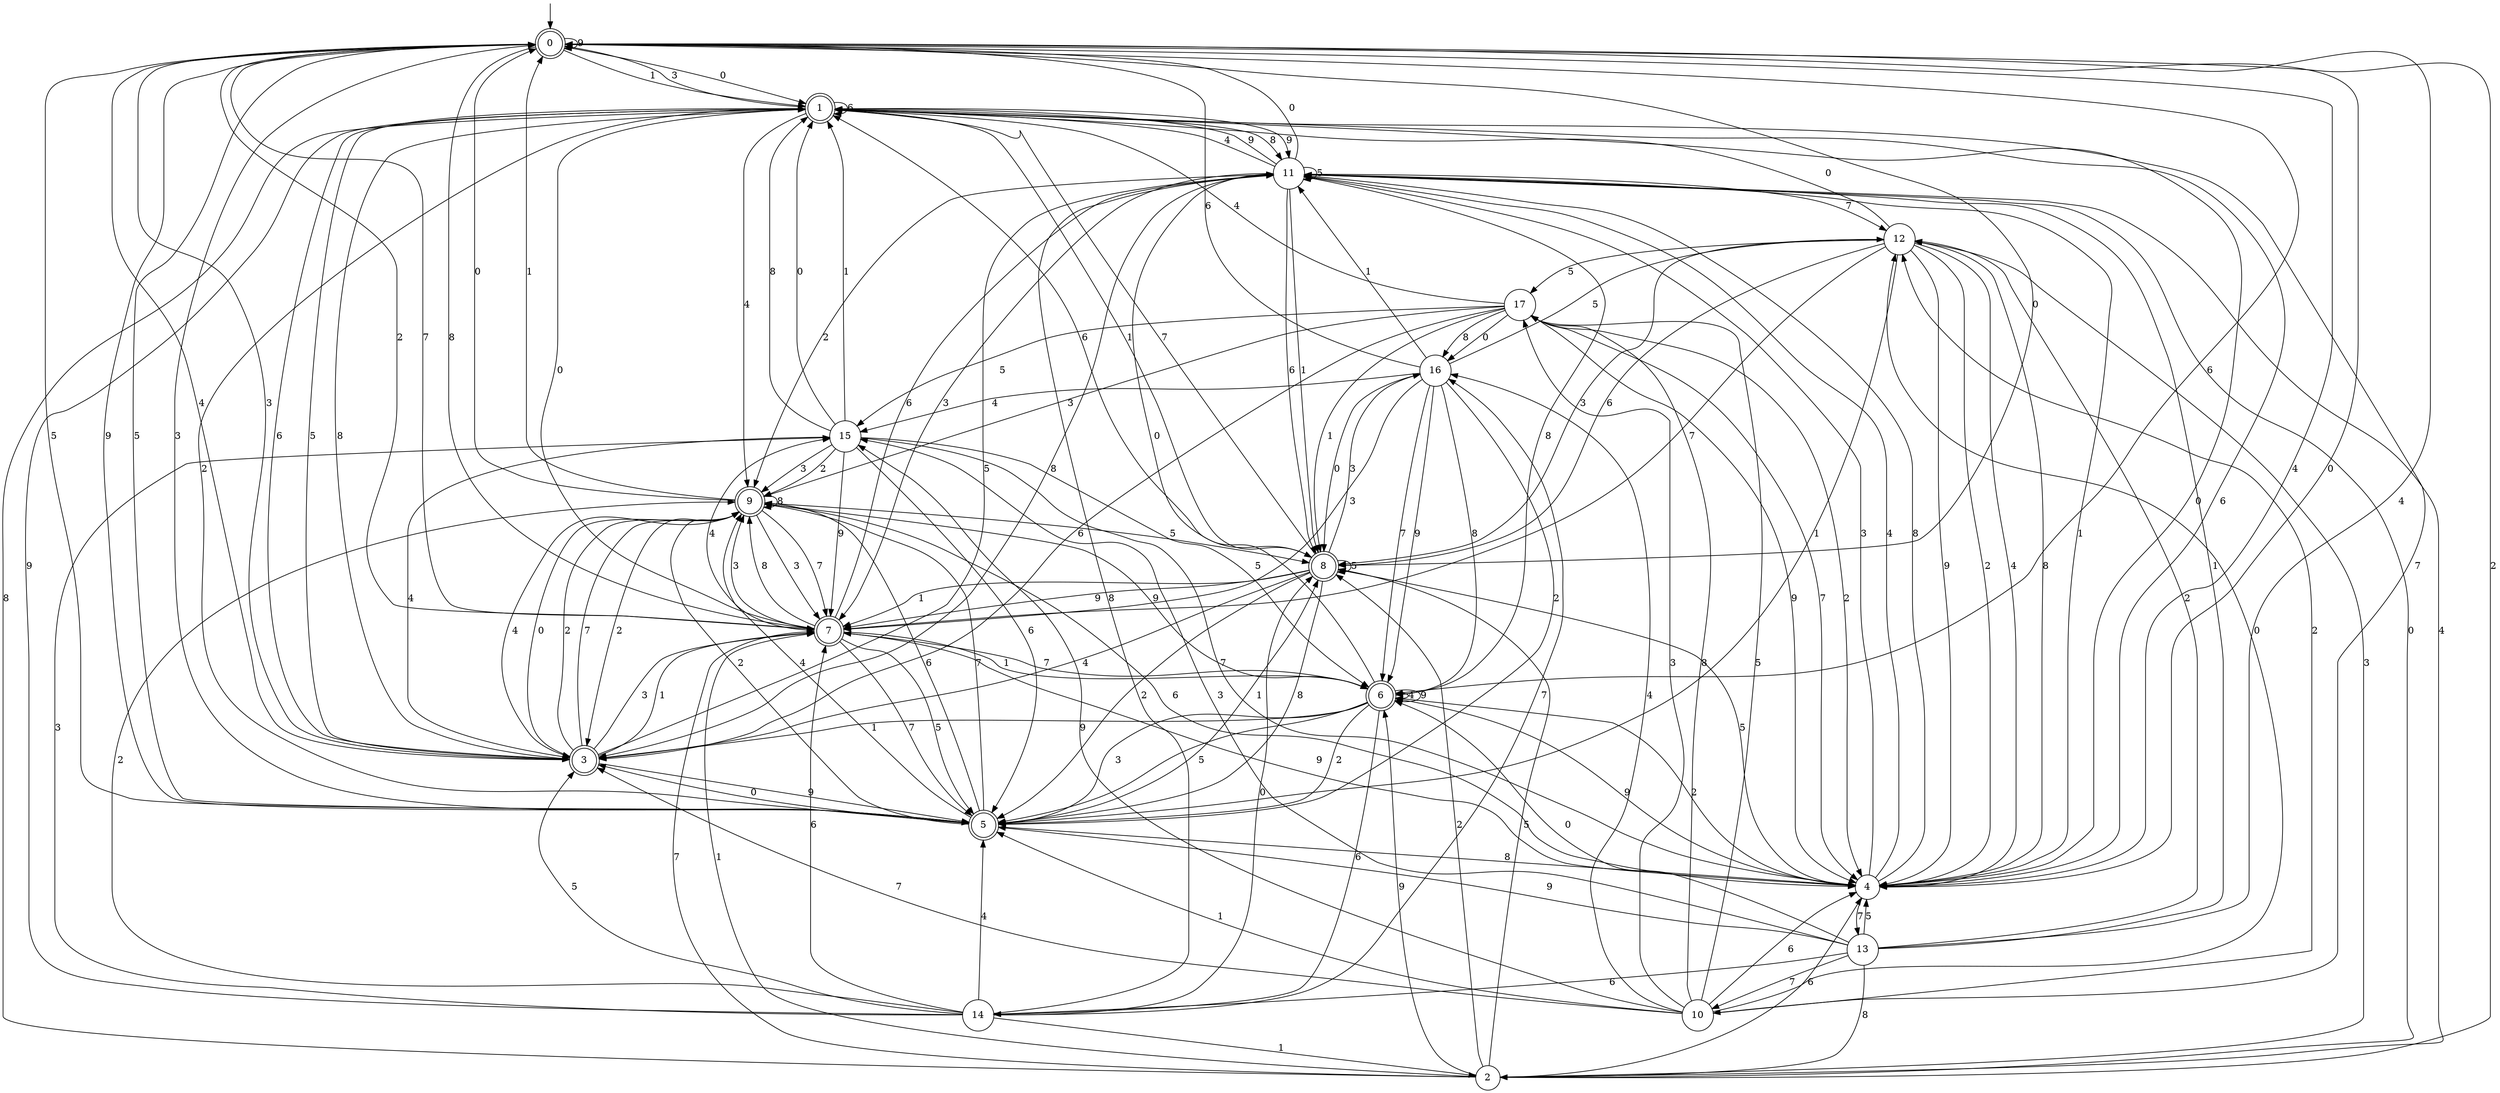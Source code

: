 digraph g {

	s0 [shape="doublecircle" label="0"];
	s1 [shape="doublecircle" label="1"];
	s2 [shape="circle" label="2"];
	s3 [shape="doublecircle" label="3"];
	s4 [shape="circle" label="4"];
	s5 [shape="doublecircle" label="5"];
	s6 [shape="doublecircle" label="6"];
	s7 [shape="doublecircle" label="7"];
	s8 [shape="doublecircle" label="8"];
	s9 [shape="doublecircle" label="9"];
	s10 [shape="circle" label="10"];
	s11 [shape="circle" label="11"];
	s12 [shape="circle" label="12"];
	s13 [shape="circle" label="13"];
	s14 [shape="circle" label="14"];
	s15 [shape="circle" label="15"];
	s16 [shape="circle" label="16"];
	s17 [shape="circle" label="17"];
	s0 -> s1 [label="0"];
	s0 -> s1 [label="1"];
	s0 -> s2 [label="2"];
	s0 -> s3 [label="3"];
	s0 -> s4 [label="4"];
	s0 -> s5 [label="5"];
	s0 -> s6 [label="6"];
	s0 -> s7 [label="7"];
	s0 -> s7 [label="8"];
	s0 -> s0 [label="9"];
	s1 -> s4 [label="0"];
	s1 -> s8 [label="1"];
	s1 -> s5 [label="2"];
	s1 -> s0 [label="3"];
	s1 -> s9 [label="4"];
	s1 -> s3 [label="5"];
	s1 -> s1 [label="6"];
	s1 -> s10 [label="7"];
	s1 -> s11 [label="8"];
	s1 -> s11 [label="9"];
	s2 -> s11 [label="0"];
	s2 -> s7 [label="1"];
	s2 -> s8 [label="2"];
	s2 -> s12 [label="3"];
	s2 -> s11 [label="4"];
	s2 -> s8 [label="5"];
	s2 -> s4 [label="6"];
	s2 -> s7 [label="7"];
	s2 -> s1 [label="8"];
	s2 -> s6 [label="9"];
	s3 -> s9 [label="0"];
	s3 -> s7 [label="1"];
	s3 -> s9 [label="2"];
	s3 -> s7 [label="3"];
	s3 -> s0 [label="4"];
	s3 -> s11 [label="5"];
	s3 -> s1 [label="6"];
	s3 -> s9 [label="7"];
	s3 -> s1 [label="8"];
	s3 -> s5 [label="9"];
	s4 -> s0 [label="0"];
	s4 -> s11 [label="1"];
	s4 -> s6 [label="2"];
	s4 -> s11 [label="3"];
	s4 -> s11 [label="4"];
	s4 -> s8 [label="5"];
	s4 -> s1 [label="6"];
	s4 -> s13 [label="7"];
	s4 -> s11 [label="8"];
	s4 -> s6 [label="9"];
	s5 -> s3 [label="0"];
	s5 -> s8 [label="1"];
	s5 -> s9 [label="2"];
	s5 -> s0 [label="3"];
	s5 -> s9 [label="4"];
	s5 -> s0 [label="5"];
	s5 -> s9 [label="6"];
	s5 -> s9 [label="7"];
	s5 -> s4 [label="8"];
	s5 -> s0 [label="9"];
	s6 -> s11 [label="0"];
	s6 -> s3 [label="1"];
	s6 -> s5 [label="2"];
	s6 -> s5 [label="3"];
	s6 -> s6 [label="4"];
	s6 -> s5 [label="5"];
	s6 -> s14 [label="6"];
	s6 -> s7 [label="7"];
	s6 -> s11 [label="8"];
	s6 -> s6 [label="9"];
	s7 -> s1 [label="0"];
	s7 -> s6 [label="1"];
	s7 -> s0 [label="2"];
	s7 -> s9 [label="3"];
	s7 -> s15 [label="4"];
	s7 -> s5 [label="5"];
	s7 -> s11 [label="6"];
	s7 -> s5 [label="7"];
	s7 -> s9 [label="8"];
	s7 -> s4 [label="9"];
	s8 -> s0 [label="0"];
	s8 -> s7 [label="1"];
	s8 -> s5 [label="2"];
	s8 -> s16 [label="3"];
	s8 -> s3 [label="4"];
	s8 -> s8 [label="5"];
	s8 -> s1 [label="6"];
	s8 -> s1 [label="7"];
	s8 -> s5 [label="8"];
	s8 -> s7 [label="9"];
	s9 -> s0 [label="0"];
	s9 -> s0 [label="1"];
	s9 -> s3 [label="2"];
	s9 -> s7 [label="3"];
	s9 -> s3 [label="4"];
	s9 -> s8 [label="5"];
	s9 -> s4 [label="6"];
	s9 -> s7 [label="7"];
	s9 -> s9 [label="8"];
	s9 -> s6 [label="9"];
	s10 -> s12 [label="0"];
	s10 -> s5 [label="1"];
	s10 -> s12 [label="2"];
	s10 -> s17 [label="3"];
	s10 -> s16 [label="4"];
	s10 -> s17 [label="5"];
	s10 -> s4 [label="6"];
	s10 -> s3 [label="7"];
	s10 -> s17 [label="8"];
	s10 -> s15 [label="9"];
	s11 -> s0 [label="0"];
	s11 -> s8 [label="1"];
	s11 -> s9 [label="2"];
	s11 -> s7 [label="3"];
	s11 -> s1 [label="4"];
	s11 -> s11 [label="5"];
	s11 -> s8 [label="6"];
	s11 -> s12 [label="7"];
	s11 -> s3 [label="8"];
	s11 -> s1 [label="9"];
	s12 -> s1 [label="0"];
	s12 -> s5 [label="1"];
	s12 -> s4 [label="2"];
	s12 -> s8 [label="3"];
	s12 -> s4 [label="4"];
	s12 -> s17 [label="5"];
	s12 -> s8 [label="6"];
	s12 -> s7 [label="7"];
	s12 -> s4 [label="8"];
	s12 -> s4 [label="9"];
	s13 -> s6 [label="0"];
	s13 -> s11 [label="1"];
	s13 -> s12 [label="2"];
	s13 -> s15 [label="3"];
	s13 -> s0 [label="4"];
	s13 -> s4 [label="5"];
	s13 -> s14 [label="6"];
	s13 -> s10 [label="7"];
	s13 -> s2 [label="8"];
	s13 -> s5 [label="9"];
	s14 -> s8 [label="0"];
	s14 -> s2 [label="1"];
	s14 -> s9 [label="2"];
	s14 -> s15 [label="3"];
	s14 -> s5 [label="4"];
	s14 -> s3 [label="5"];
	s14 -> s7 [label="6"];
	s14 -> s16 [label="7"];
	s14 -> s11 [label="8"];
	s14 -> s1 [label="9"];
	s15 -> s1 [label="0"];
	s15 -> s1 [label="1"];
	s15 -> s9 [label="2"];
	s15 -> s9 [label="3"];
	s15 -> s3 [label="4"];
	s15 -> s6 [label="5"];
	s15 -> s5 [label="6"];
	s15 -> s4 [label="7"];
	s15 -> s1 [label="8"];
	s15 -> s7 [label="9"];
	s16 -> s8 [label="0"];
	s16 -> s11 [label="1"];
	s16 -> s5 [label="2"];
	s16 -> s7 [label="3"];
	s16 -> s15 [label="4"];
	s16 -> s12 [label="5"];
	s16 -> s0 [label="6"];
	s16 -> s6 [label="7"];
	s16 -> s6 [label="8"];
	s16 -> s6 [label="9"];
	s17 -> s16 [label="0"];
	s17 -> s8 [label="1"];
	s17 -> s4 [label="2"];
	s17 -> s9 [label="3"];
	s17 -> s1 [label="4"];
	s17 -> s15 [label="5"];
	s17 -> s3 [label="6"];
	s17 -> s4 [label="7"];
	s17 -> s16 [label="8"];
	s17 -> s4 [label="9"];

__start0 [label="" shape="none" width="0" height="0"];
__start0 -> s0;

}
